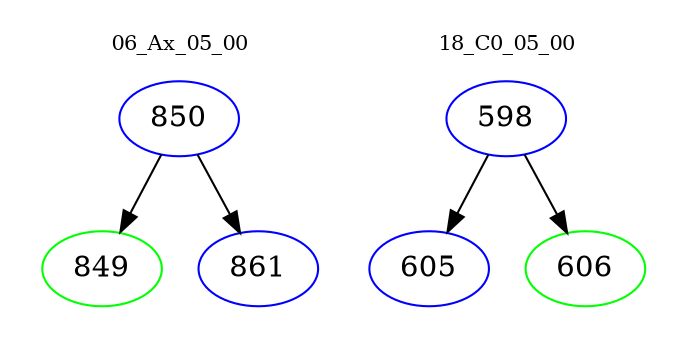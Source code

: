 digraph{
subgraph cluster_0 {
color = white
label = "06_Ax_05_00";
fontsize=10;
T0_850 [label="850", color="blue"]
T0_850 -> T0_849 [color="black"]
T0_849 [label="849", color="green"]
T0_850 -> T0_861 [color="black"]
T0_861 [label="861", color="blue"]
}
subgraph cluster_1 {
color = white
label = "18_C0_05_00";
fontsize=10;
T1_598 [label="598", color="blue"]
T1_598 -> T1_605 [color="black"]
T1_605 [label="605", color="blue"]
T1_598 -> T1_606 [color="black"]
T1_606 [label="606", color="green"]
}
}
